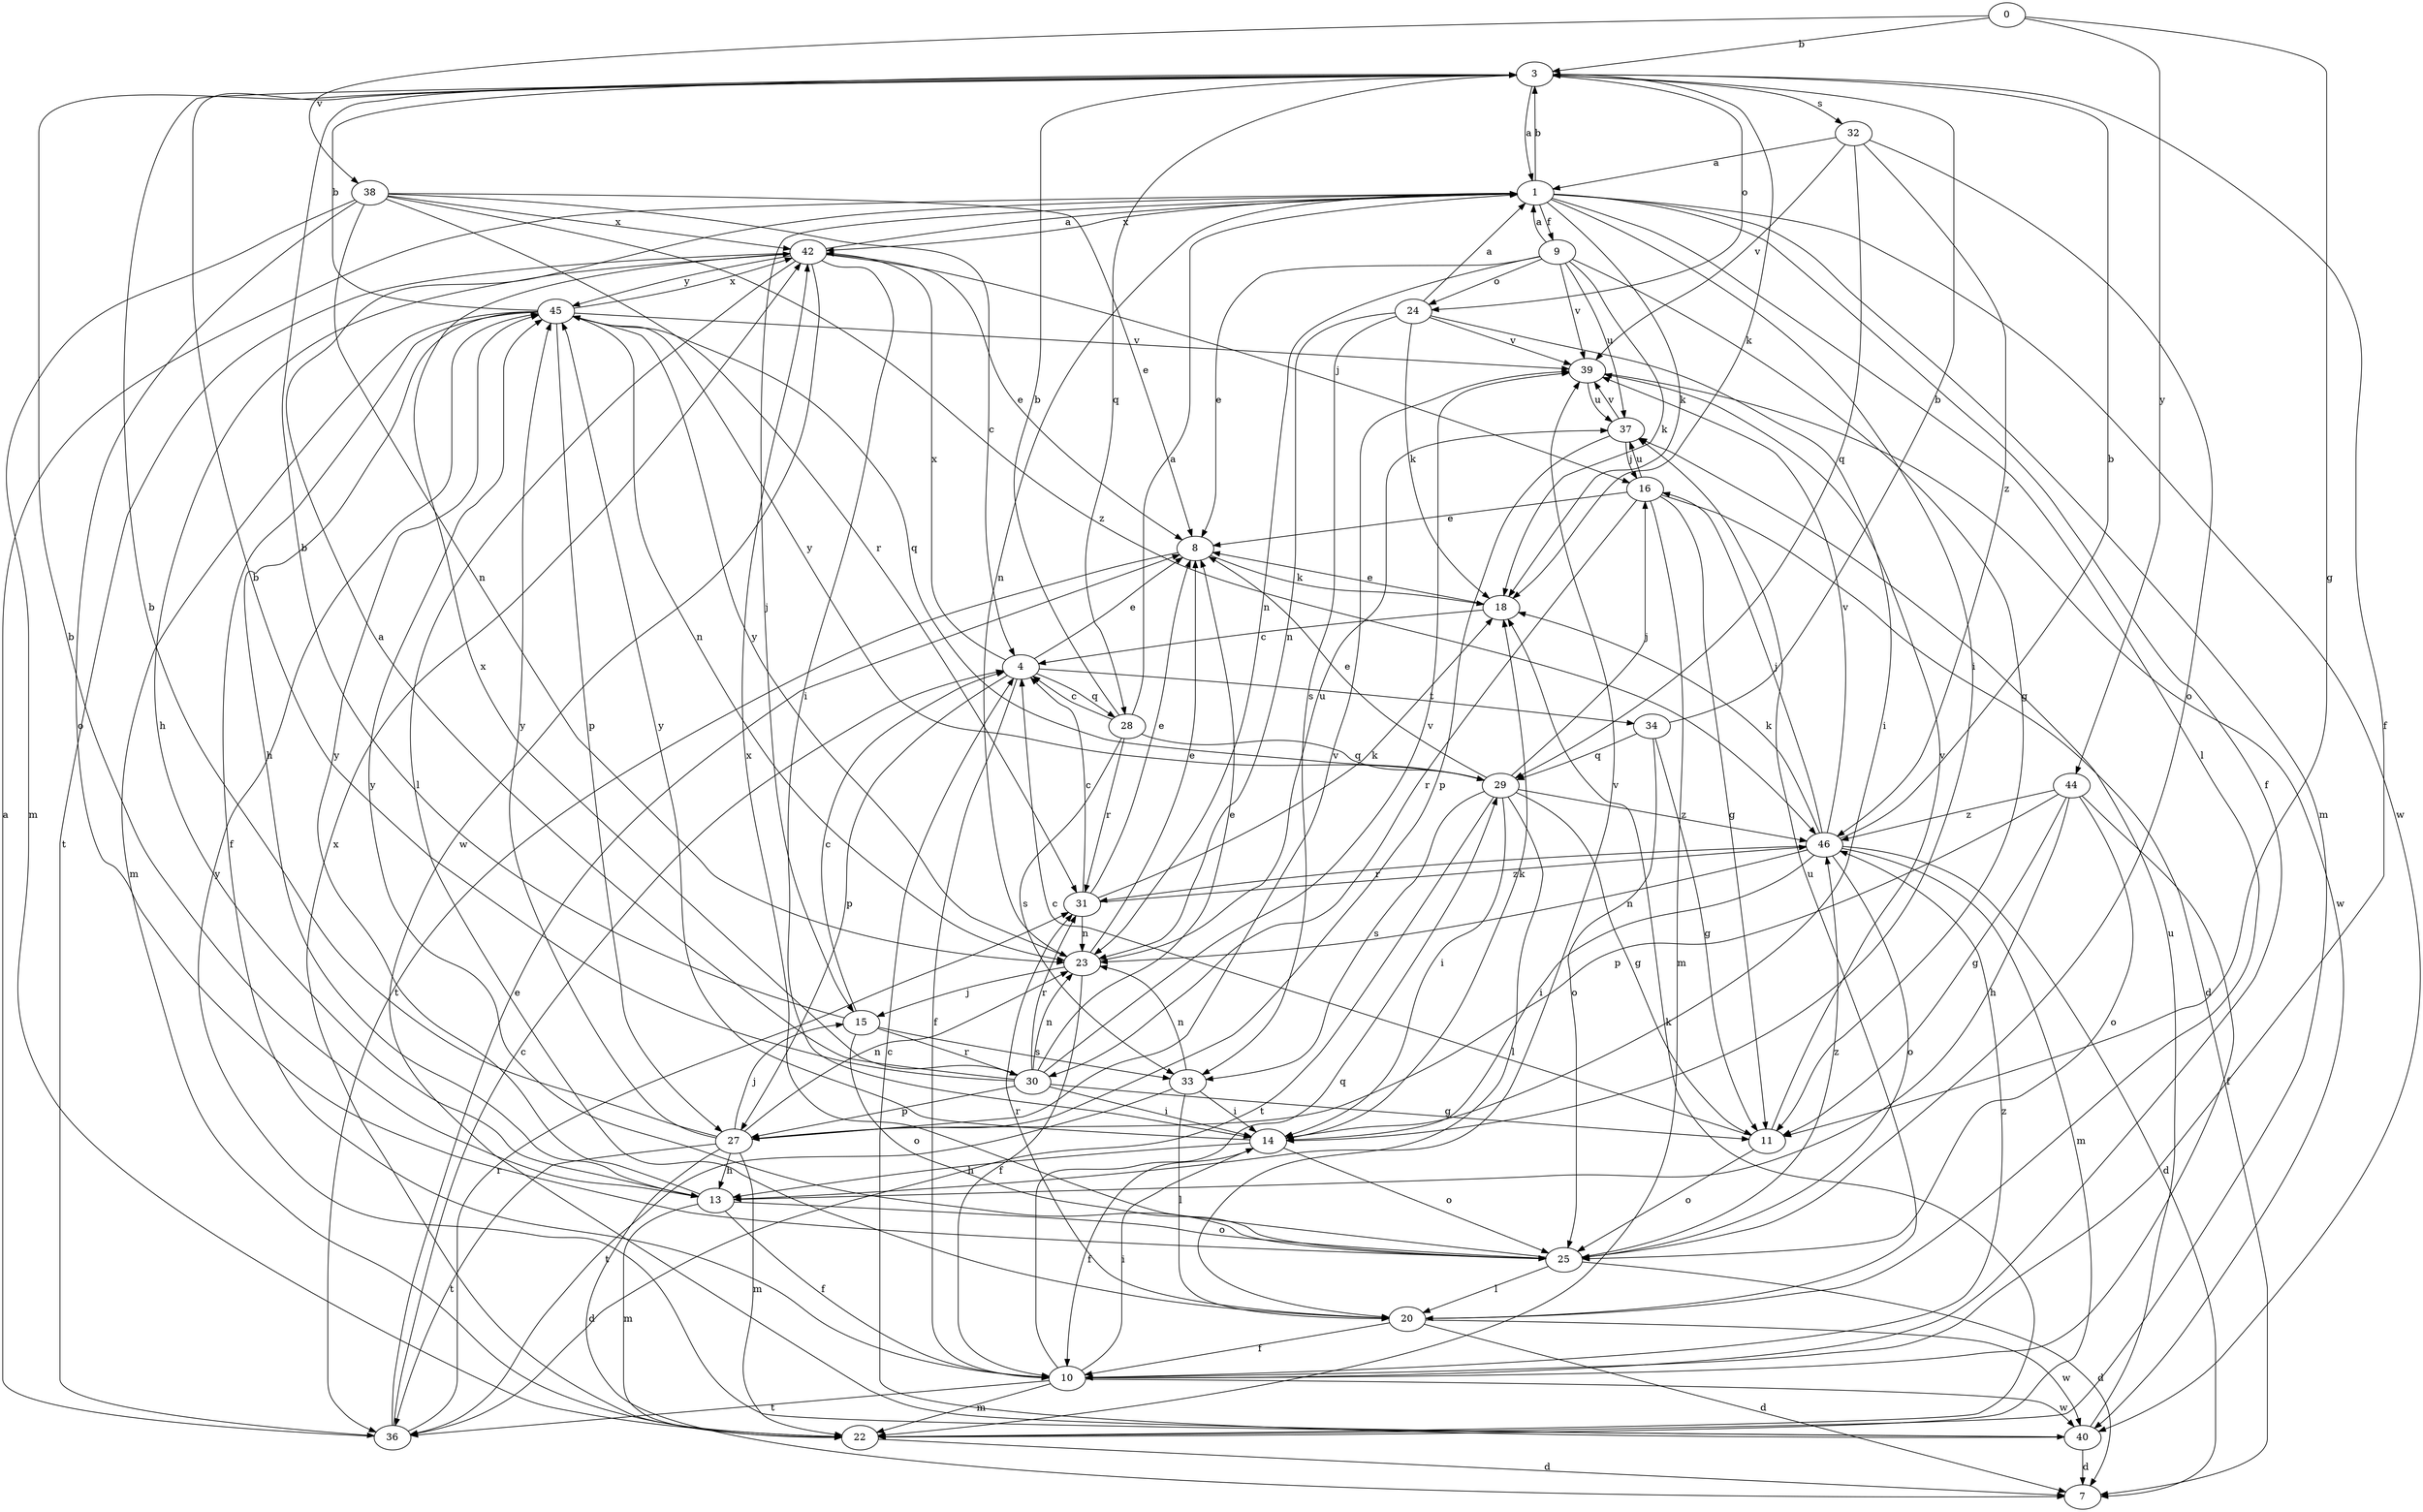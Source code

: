 strict digraph  {
0;
1;
3;
4;
7;
8;
9;
10;
11;
13;
14;
15;
16;
18;
20;
22;
23;
24;
25;
27;
28;
29;
30;
31;
32;
33;
34;
36;
37;
38;
39;
40;
42;
44;
45;
46;
0 -> 3  [label=b];
0 -> 11  [label=g];
0 -> 38  [label=v];
0 -> 44  [label=y];
1 -> 3  [label=b];
1 -> 9  [label=f];
1 -> 10  [label=f];
1 -> 14  [label=i];
1 -> 15  [label=j];
1 -> 18  [label=k];
1 -> 20  [label=l];
1 -> 22  [label=m];
1 -> 23  [label=n];
1 -> 40  [label=w];
1 -> 42  [label=x];
3 -> 1  [label=a];
3 -> 10  [label=f];
3 -> 18  [label=k];
3 -> 24  [label=o];
3 -> 28  [label=q];
3 -> 32  [label=s];
4 -> 8  [label=e];
4 -> 10  [label=f];
4 -> 27  [label=p];
4 -> 28  [label=q];
4 -> 34  [label=t];
4 -> 42  [label=x];
8 -> 18  [label=k];
8 -> 36  [label=t];
9 -> 1  [label=a];
9 -> 8  [label=e];
9 -> 11  [label=g];
9 -> 18  [label=k];
9 -> 23  [label=n];
9 -> 24  [label=o];
9 -> 37  [label=u];
9 -> 39  [label=v];
10 -> 14  [label=i];
10 -> 22  [label=m];
10 -> 29  [label=q];
10 -> 36  [label=t];
10 -> 40  [label=w];
10 -> 46  [label=z];
11 -> 4  [label=c];
11 -> 25  [label=o];
11 -> 39  [label=v];
13 -> 3  [label=b];
13 -> 10  [label=f];
13 -> 22  [label=m];
13 -> 25  [label=o];
13 -> 39  [label=v];
13 -> 45  [label=y];
14 -> 10  [label=f];
14 -> 13  [label=h];
14 -> 18  [label=k];
14 -> 25  [label=o];
14 -> 45  [label=y];
15 -> 3  [label=b];
15 -> 4  [label=c];
15 -> 25  [label=o];
15 -> 30  [label=r];
15 -> 33  [label=s];
16 -> 7  [label=d];
16 -> 8  [label=e];
16 -> 11  [label=g];
16 -> 22  [label=m];
16 -> 30  [label=r];
16 -> 37  [label=u];
18 -> 4  [label=c];
18 -> 8  [label=e];
20 -> 7  [label=d];
20 -> 10  [label=f];
20 -> 31  [label=r];
20 -> 37  [label=u];
20 -> 40  [label=w];
22 -> 7  [label=d];
22 -> 18  [label=k];
22 -> 42  [label=x];
23 -> 8  [label=e];
23 -> 10  [label=f];
23 -> 15  [label=j];
23 -> 37  [label=u];
23 -> 45  [label=y];
24 -> 1  [label=a];
24 -> 14  [label=i];
24 -> 18  [label=k];
24 -> 23  [label=n];
24 -> 33  [label=s];
24 -> 39  [label=v];
25 -> 7  [label=d];
25 -> 20  [label=l];
25 -> 42  [label=x];
25 -> 45  [label=y];
25 -> 46  [label=z];
27 -> 3  [label=b];
27 -> 7  [label=d];
27 -> 13  [label=h];
27 -> 15  [label=j];
27 -> 22  [label=m];
27 -> 23  [label=n];
27 -> 36  [label=t];
27 -> 39  [label=v];
27 -> 45  [label=y];
28 -> 1  [label=a];
28 -> 3  [label=b];
28 -> 4  [label=c];
28 -> 29  [label=q];
28 -> 31  [label=r];
28 -> 33  [label=s];
29 -> 8  [label=e];
29 -> 11  [label=g];
29 -> 14  [label=i];
29 -> 16  [label=j];
29 -> 20  [label=l];
29 -> 33  [label=s];
29 -> 36  [label=t];
29 -> 45  [label=y];
29 -> 46  [label=z];
30 -> 1  [label=a];
30 -> 3  [label=b];
30 -> 8  [label=e];
30 -> 11  [label=g];
30 -> 14  [label=i];
30 -> 23  [label=n];
30 -> 27  [label=p];
30 -> 31  [label=r];
30 -> 39  [label=v];
30 -> 42  [label=x];
31 -> 4  [label=c];
31 -> 8  [label=e];
31 -> 18  [label=k];
31 -> 23  [label=n];
31 -> 46  [label=z];
32 -> 1  [label=a];
32 -> 25  [label=o];
32 -> 29  [label=q];
32 -> 39  [label=v];
32 -> 46  [label=z];
33 -> 14  [label=i];
33 -> 20  [label=l];
33 -> 23  [label=n];
33 -> 36  [label=t];
34 -> 3  [label=b];
34 -> 11  [label=g];
34 -> 25  [label=o];
34 -> 29  [label=q];
36 -> 1  [label=a];
36 -> 4  [label=c];
36 -> 8  [label=e];
36 -> 31  [label=r];
37 -> 16  [label=j];
37 -> 27  [label=p];
37 -> 39  [label=v];
38 -> 4  [label=c];
38 -> 8  [label=e];
38 -> 22  [label=m];
38 -> 23  [label=n];
38 -> 25  [label=o];
38 -> 31  [label=r];
38 -> 42  [label=x];
38 -> 46  [label=z];
39 -> 37  [label=u];
39 -> 40  [label=w];
40 -> 4  [label=c];
40 -> 7  [label=d];
40 -> 37  [label=u];
40 -> 45  [label=y];
42 -> 1  [label=a];
42 -> 8  [label=e];
42 -> 13  [label=h];
42 -> 14  [label=i];
42 -> 16  [label=j];
42 -> 20  [label=l];
42 -> 36  [label=t];
42 -> 40  [label=w];
42 -> 45  [label=y];
44 -> 10  [label=f];
44 -> 11  [label=g];
44 -> 13  [label=h];
44 -> 25  [label=o];
44 -> 27  [label=p];
44 -> 46  [label=z];
45 -> 3  [label=b];
45 -> 10  [label=f];
45 -> 13  [label=h];
45 -> 22  [label=m];
45 -> 23  [label=n];
45 -> 27  [label=p];
45 -> 29  [label=q];
45 -> 39  [label=v];
45 -> 42  [label=x];
46 -> 3  [label=b];
46 -> 7  [label=d];
46 -> 14  [label=i];
46 -> 16  [label=j];
46 -> 18  [label=k];
46 -> 22  [label=m];
46 -> 23  [label=n];
46 -> 25  [label=o];
46 -> 31  [label=r];
46 -> 39  [label=v];
}
